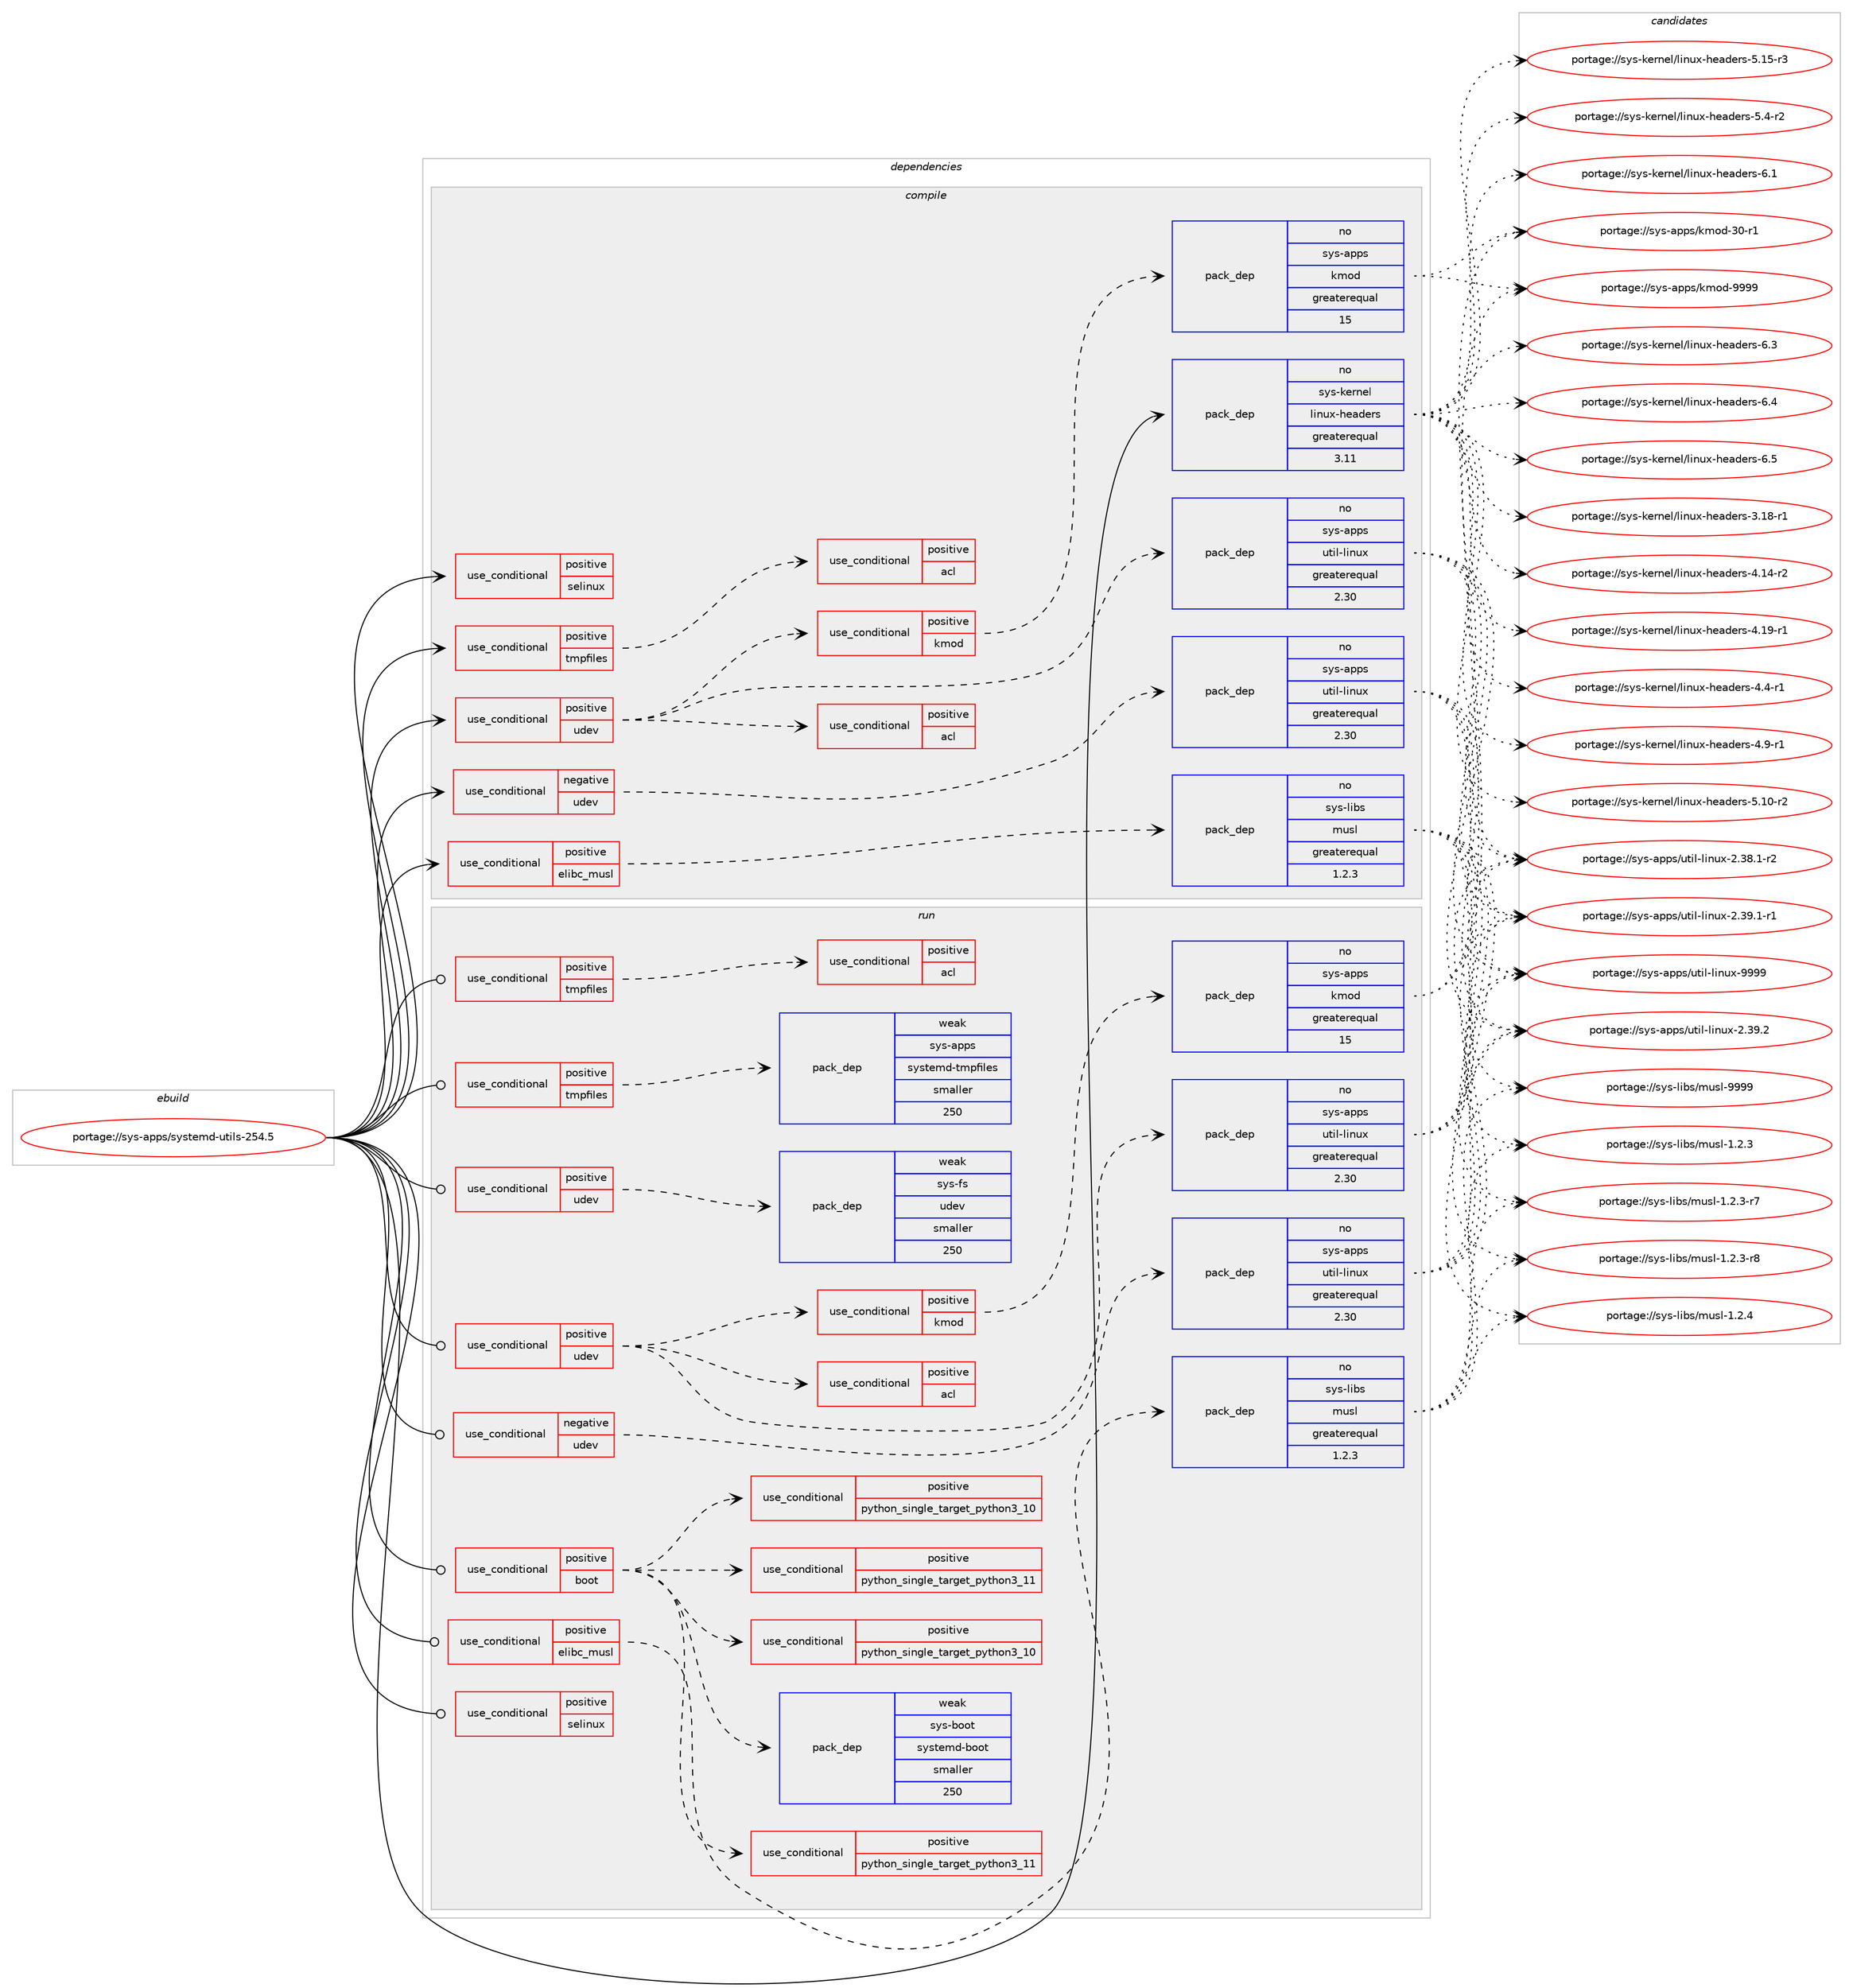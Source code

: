 digraph prolog {

# *************
# Graph options
# *************

newrank=true;
concentrate=true;
compound=true;
graph [rankdir=LR,fontname=Helvetica,fontsize=10,ranksep=1.5];#, ranksep=2.5, nodesep=0.2];
edge  [arrowhead=vee];
node  [fontname=Helvetica,fontsize=10];

# **********
# The ebuild
# **********

subgraph cluster_leftcol {
color=gray;
rank=same;
label=<<i>ebuild</i>>;
id [label="portage://sys-apps/systemd-utils-254.5", color=red, width=4, href="../sys-apps/systemd-utils-254.5.svg"];
}

# ****************
# The dependencies
# ****************

subgraph cluster_midcol {
color=gray;
label=<<i>dependencies</i>>;
subgraph cluster_compile {
fillcolor="#eeeeee";
style=filled;
label=<<i>compile</i>>;
subgraph cond389 {
dependency655 [label=<<TABLE BORDER="0" CELLBORDER="1" CELLSPACING="0" CELLPADDING="4"><TR><TD ROWSPAN="3" CELLPADDING="10">use_conditional</TD></TR><TR><TD>negative</TD></TR><TR><TD>udev</TD></TR></TABLE>>, shape=none, color=red];
subgraph pack265 {
dependency656 [label=<<TABLE BORDER="0" CELLBORDER="1" CELLSPACING="0" CELLPADDING="4" WIDTH="220"><TR><TD ROWSPAN="6" CELLPADDING="30">pack_dep</TD></TR><TR><TD WIDTH="110">no</TD></TR><TR><TD>sys-apps</TD></TR><TR><TD>util-linux</TD></TR><TR><TD>greaterequal</TD></TR><TR><TD>2.30</TD></TR></TABLE>>, shape=none, color=blue];
}
dependency655:e -> dependency656:w [weight=20,style="dashed",arrowhead="vee"];
# *** BEGIN UNKNOWN DEPENDENCY TYPE (TODO) ***
# dependency655 -> package_dependency(portage://sys-apps/systemd-utils-254.5,install,no,sys-libs,libcap,none,[,,],[slot(0),equal],[])
# *** END UNKNOWN DEPENDENCY TYPE (TODO) ***

# *** BEGIN UNKNOWN DEPENDENCY TYPE (TODO) ***
# dependency655 -> package_dependency(portage://sys-apps/systemd-utils-254.5,install,no,virtual,libcrypt,none,[,,],any_same_slot,[])
# *** END UNKNOWN DEPENDENCY TYPE (TODO) ***

}
id:e -> dependency655:w [weight=20,style="solid",arrowhead="vee"];
subgraph cond390 {
dependency657 [label=<<TABLE BORDER="0" CELLBORDER="1" CELLSPACING="0" CELLPADDING="4"><TR><TD ROWSPAN="3" CELLPADDING="10">use_conditional</TD></TR><TR><TD>positive</TD></TR><TR><TD>elibc_musl</TD></TR></TABLE>>, shape=none, color=red];
subgraph pack266 {
dependency658 [label=<<TABLE BORDER="0" CELLBORDER="1" CELLSPACING="0" CELLPADDING="4" WIDTH="220"><TR><TD ROWSPAN="6" CELLPADDING="30">pack_dep</TD></TR><TR><TD WIDTH="110">no</TD></TR><TR><TD>sys-libs</TD></TR><TR><TD>musl</TD></TR><TR><TD>greaterequal</TD></TR><TR><TD>1.2.3</TD></TR></TABLE>>, shape=none, color=blue];
}
dependency657:e -> dependency658:w [weight=20,style="dashed",arrowhead="vee"];
}
id:e -> dependency657:w [weight=20,style="solid",arrowhead="vee"];
subgraph cond391 {
dependency659 [label=<<TABLE BORDER="0" CELLBORDER="1" CELLSPACING="0" CELLPADDING="4"><TR><TD ROWSPAN="3" CELLPADDING="10">use_conditional</TD></TR><TR><TD>positive</TD></TR><TR><TD>selinux</TD></TR></TABLE>>, shape=none, color=red];
# *** BEGIN UNKNOWN DEPENDENCY TYPE (TODO) ***
# dependency659 -> package_dependency(portage://sys-apps/systemd-utils-254.5,install,no,sys-libs,libselinux,none,[,,],[slot(0),equal],[])
# *** END UNKNOWN DEPENDENCY TYPE (TODO) ***

}
id:e -> dependency659:w [weight=20,style="solid",arrowhead="vee"];
subgraph cond392 {
dependency660 [label=<<TABLE BORDER="0" CELLBORDER="1" CELLSPACING="0" CELLPADDING="4"><TR><TD ROWSPAN="3" CELLPADDING="10">use_conditional</TD></TR><TR><TD>positive</TD></TR><TR><TD>tmpfiles</TD></TR></TABLE>>, shape=none, color=red];
subgraph cond393 {
dependency661 [label=<<TABLE BORDER="0" CELLBORDER="1" CELLSPACING="0" CELLPADDING="4"><TR><TD ROWSPAN="3" CELLPADDING="10">use_conditional</TD></TR><TR><TD>positive</TD></TR><TR><TD>acl</TD></TR></TABLE>>, shape=none, color=red];
# *** BEGIN UNKNOWN DEPENDENCY TYPE (TODO) ***
# dependency661 -> package_dependency(portage://sys-apps/systemd-utils-254.5,install,no,sys-apps,acl,none,[,,],[slot(0),equal],[])
# *** END UNKNOWN DEPENDENCY TYPE (TODO) ***

}
dependency660:e -> dependency661:w [weight=20,style="dashed",arrowhead="vee"];
}
id:e -> dependency660:w [weight=20,style="solid",arrowhead="vee"];
subgraph cond394 {
dependency662 [label=<<TABLE BORDER="0" CELLBORDER="1" CELLSPACING="0" CELLPADDING="4"><TR><TD ROWSPAN="3" CELLPADDING="10">use_conditional</TD></TR><TR><TD>positive</TD></TR><TR><TD>udev</TD></TR></TABLE>>, shape=none, color=red];
subgraph pack267 {
dependency663 [label=<<TABLE BORDER="0" CELLBORDER="1" CELLSPACING="0" CELLPADDING="4" WIDTH="220"><TR><TD ROWSPAN="6" CELLPADDING="30">pack_dep</TD></TR><TR><TD WIDTH="110">no</TD></TR><TR><TD>sys-apps</TD></TR><TR><TD>util-linux</TD></TR><TR><TD>greaterequal</TD></TR><TR><TD>2.30</TD></TR></TABLE>>, shape=none, color=blue];
}
dependency662:e -> dependency663:w [weight=20,style="dashed",arrowhead="vee"];
# *** BEGIN UNKNOWN DEPENDENCY TYPE (TODO) ***
# dependency662 -> package_dependency(portage://sys-apps/systemd-utils-254.5,install,no,sys-libs,libcap,none,[,,],[slot(0),equal],[use(optenable(abi_x86_32),negative),use(optenable(abi_x86_64),negative),use(optenable(abi_x86_x32),negative),use(optenable(abi_mips_n32),negative),use(optenable(abi_mips_n64),negative),use(optenable(abi_mips_o32),negative),use(optenable(abi_s390_32),negative),use(optenable(abi_s390_64),negative)])
# *** END UNKNOWN DEPENDENCY TYPE (TODO) ***

# *** BEGIN UNKNOWN DEPENDENCY TYPE (TODO) ***
# dependency662 -> package_dependency(portage://sys-apps/systemd-utils-254.5,install,no,virtual,libcrypt,none,[,,],any_same_slot,[use(optenable(abi_x86_32),negative),use(optenable(abi_x86_64),negative),use(optenable(abi_x86_x32),negative),use(optenable(abi_mips_n32),negative),use(optenable(abi_mips_n64),negative),use(optenable(abi_mips_o32),negative),use(optenable(abi_s390_32),negative),use(optenable(abi_s390_64),negative)])
# *** END UNKNOWN DEPENDENCY TYPE (TODO) ***

subgraph cond395 {
dependency664 [label=<<TABLE BORDER="0" CELLBORDER="1" CELLSPACING="0" CELLPADDING="4"><TR><TD ROWSPAN="3" CELLPADDING="10">use_conditional</TD></TR><TR><TD>positive</TD></TR><TR><TD>acl</TD></TR></TABLE>>, shape=none, color=red];
# *** BEGIN UNKNOWN DEPENDENCY TYPE (TODO) ***
# dependency664 -> package_dependency(portage://sys-apps/systemd-utils-254.5,install,no,sys-apps,acl,none,[,,],[slot(0),equal],[])
# *** END UNKNOWN DEPENDENCY TYPE (TODO) ***

}
dependency662:e -> dependency664:w [weight=20,style="dashed",arrowhead="vee"];
subgraph cond396 {
dependency665 [label=<<TABLE BORDER="0" CELLBORDER="1" CELLSPACING="0" CELLPADDING="4"><TR><TD ROWSPAN="3" CELLPADDING="10">use_conditional</TD></TR><TR><TD>positive</TD></TR><TR><TD>kmod</TD></TR></TABLE>>, shape=none, color=red];
subgraph pack268 {
dependency666 [label=<<TABLE BORDER="0" CELLBORDER="1" CELLSPACING="0" CELLPADDING="4" WIDTH="220"><TR><TD ROWSPAN="6" CELLPADDING="30">pack_dep</TD></TR><TR><TD WIDTH="110">no</TD></TR><TR><TD>sys-apps</TD></TR><TR><TD>kmod</TD></TR><TR><TD>greaterequal</TD></TR><TR><TD>15</TD></TR></TABLE>>, shape=none, color=blue];
}
dependency665:e -> dependency666:w [weight=20,style="dashed",arrowhead="vee"];
}
dependency662:e -> dependency665:w [weight=20,style="dashed",arrowhead="vee"];
}
id:e -> dependency662:w [weight=20,style="solid",arrowhead="vee"];
subgraph pack269 {
dependency667 [label=<<TABLE BORDER="0" CELLBORDER="1" CELLSPACING="0" CELLPADDING="4" WIDTH="220"><TR><TD ROWSPAN="6" CELLPADDING="30">pack_dep</TD></TR><TR><TD WIDTH="110">no</TD></TR><TR><TD>sys-kernel</TD></TR><TR><TD>linux-headers</TD></TR><TR><TD>greaterequal</TD></TR><TR><TD>3.11</TD></TR></TABLE>>, shape=none, color=blue];
}
id:e -> dependency667:w [weight=20,style="solid",arrowhead="vee"];
}
subgraph cluster_compileandrun {
fillcolor="#eeeeee";
style=filled;
label=<<i>compile and run</i>>;
}
subgraph cluster_run {
fillcolor="#eeeeee";
style=filled;
label=<<i>run</i>>;
subgraph cond397 {
dependency668 [label=<<TABLE BORDER="0" CELLBORDER="1" CELLSPACING="0" CELLPADDING="4"><TR><TD ROWSPAN="3" CELLPADDING="10">use_conditional</TD></TR><TR><TD>negative</TD></TR><TR><TD>udev</TD></TR></TABLE>>, shape=none, color=red];
subgraph pack270 {
dependency669 [label=<<TABLE BORDER="0" CELLBORDER="1" CELLSPACING="0" CELLPADDING="4" WIDTH="220"><TR><TD ROWSPAN="6" CELLPADDING="30">pack_dep</TD></TR><TR><TD WIDTH="110">no</TD></TR><TR><TD>sys-apps</TD></TR><TR><TD>util-linux</TD></TR><TR><TD>greaterequal</TD></TR><TR><TD>2.30</TD></TR></TABLE>>, shape=none, color=blue];
}
dependency668:e -> dependency669:w [weight=20,style="dashed",arrowhead="vee"];
# *** BEGIN UNKNOWN DEPENDENCY TYPE (TODO) ***
# dependency668 -> package_dependency(portage://sys-apps/systemd-utils-254.5,run,no,sys-libs,libcap,none,[,,],[slot(0),equal],[])
# *** END UNKNOWN DEPENDENCY TYPE (TODO) ***

# *** BEGIN UNKNOWN DEPENDENCY TYPE (TODO) ***
# dependency668 -> package_dependency(portage://sys-apps/systemd-utils-254.5,run,no,virtual,libcrypt,none,[,,],any_same_slot,[])
# *** END UNKNOWN DEPENDENCY TYPE (TODO) ***

}
id:e -> dependency668:w [weight=20,style="solid",arrowhead="odot"];
subgraph cond398 {
dependency670 [label=<<TABLE BORDER="0" CELLBORDER="1" CELLSPACING="0" CELLPADDING="4"><TR><TD ROWSPAN="3" CELLPADDING="10">use_conditional</TD></TR><TR><TD>positive</TD></TR><TR><TD>boot</TD></TR></TABLE>>, shape=none, color=red];
subgraph pack271 {
dependency671 [label=<<TABLE BORDER="0" CELLBORDER="1" CELLSPACING="0" CELLPADDING="4" WIDTH="220"><TR><TD ROWSPAN="6" CELLPADDING="30">pack_dep</TD></TR><TR><TD WIDTH="110">weak</TD></TR><TR><TD>sys-boot</TD></TR><TR><TD>systemd-boot</TD></TR><TR><TD>smaller</TD></TR><TR><TD>250</TD></TR></TABLE>>, shape=none, color=blue];
}
dependency670:e -> dependency671:w [weight=20,style="dashed",arrowhead="vee"];
subgraph cond399 {
dependency672 [label=<<TABLE BORDER="0" CELLBORDER="1" CELLSPACING="0" CELLPADDING="4"><TR><TD ROWSPAN="3" CELLPADDING="10">use_conditional</TD></TR><TR><TD>positive</TD></TR><TR><TD>python_single_target_python3_10</TD></TR></TABLE>>, shape=none, color=red];
# *** BEGIN UNKNOWN DEPENDENCY TYPE (TODO) ***
# dependency672 -> package_dependency(portage://sys-apps/systemd-utils-254.5,run,no,dev-lang,python,none,[,,],[slot(3.10)],[])
# *** END UNKNOWN DEPENDENCY TYPE (TODO) ***

}
dependency670:e -> dependency672:w [weight=20,style="dashed",arrowhead="vee"];
subgraph cond400 {
dependency673 [label=<<TABLE BORDER="0" CELLBORDER="1" CELLSPACING="0" CELLPADDING="4"><TR><TD ROWSPAN="3" CELLPADDING="10">use_conditional</TD></TR><TR><TD>positive</TD></TR><TR><TD>python_single_target_python3_11</TD></TR></TABLE>>, shape=none, color=red];
# *** BEGIN UNKNOWN DEPENDENCY TYPE (TODO) ***
# dependency673 -> package_dependency(portage://sys-apps/systemd-utils-254.5,run,no,dev-lang,python,none,[,,],[slot(3.11)],[])
# *** END UNKNOWN DEPENDENCY TYPE (TODO) ***

}
dependency670:e -> dependency673:w [weight=20,style="dashed",arrowhead="vee"];
subgraph cond401 {
dependency674 [label=<<TABLE BORDER="0" CELLBORDER="1" CELLSPACING="0" CELLPADDING="4"><TR><TD ROWSPAN="3" CELLPADDING="10">use_conditional</TD></TR><TR><TD>positive</TD></TR><TR><TD>python_single_target_python3_10</TD></TR></TABLE>>, shape=none, color=red];
# *** BEGIN UNKNOWN DEPENDENCY TYPE (TODO) ***
# dependency674 -> package_dependency(portage://sys-apps/systemd-utils-254.5,run,no,dev-python,pefile,none,[,,],[],[use(enable(python_targets_python3_10),negative)])
# *** END UNKNOWN DEPENDENCY TYPE (TODO) ***

}
dependency670:e -> dependency674:w [weight=20,style="dashed",arrowhead="vee"];
subgraph cond402 {
dependency675 [label=<<TABLE BORDER="0" CELLBORDER="1" CELLSPACING="0" CELLPADDING="4"><TR><TD ROWSPAN="3" CELLPADDING="10">use_conditional</TD></TR><TR><TD>positive</TD></TR><TR><TD>python_single_target_python3_11</TD></TR></TABLE>>, shape=none, color=red];
# *** BEGIN UNKNOWN DEPENDENCY TYPE (TODO) ***
# dependency675 -> package_dependency(portage://sys-apps/systemd-utils-254.5,run,no,dev-python,pefile,none,[,,],[],[use(enable(python_targets_python3_11),negative)])
# *** END UNKNOWN DEPENDENCY TYPE (TODO) ***

}
dependency670:e -> dependency675:w [weight=20,style="dashed",arrowhead="vee"];
}
id:e -> dependency670:w [weight=20,style="solid",arrowhead="odot"];
subgraph cond403 {
dependency676 [label=<<TABLE BORDER="0" CELLBORDER="1" CELLSPACING="0" CELLPADDING="4"><TR><TD ROWSPAN="3" CELLPADDING="10">use_conditional</TD></TR><TR><TD>positive</TD></TR><TR><TD>elibc_musl</TD></TR></TABLE>>, shape=none, color=red];
subgraph pack272 {
dependency677 [label=<<TABLE BORDER="0" CELLBORDER="1" CELLSPACING="0" CELLPADDING="4" WIDTH="220"><TR><TD ROWSPAN="6" CELLPADDING="30">pack_dep</TD></TR><TR><TD WIDTH="110">no</TD></TR><TR><TD>sys-libs</TD></TR><TR><TD>musl</TD></TR><TR><TD>greaterequal</TD></TR><TR><TD>1.2.3</TD></TR></TABLE>>, shape=none, color=blue];
}
dependency676:e -> dependency677:w [weight=20,style="dashed",arrowhead="vee"];
}
id:e -> dependency676:w [weight=20,style="solid",arrowhead="odot"];
subgraph cond404 {
dependency678 [label=<<TABLE BORDER="0" CELLBORDER="1" CELLSPACING="0" CELLPADDING="4"><TR><TD ROWSPAN="3" CELLPADDING="10">use_conditional</TD></TR><TR><TD>positive</TD></TR><TR><TD>selinux</TD></TR></TABLE>>, shape=none, color=red];
# *** BEGIN UNKNOWN DEPENDENCY TYPE (TODO) ***
# dependency678 -> package_dependency(portage://sys-apps/systemd-utils-254.5,run,no,sys-libs,libselinux,none,[,,],[slot(0),equal],[])
# *** END UNKNOWN DEPENDENCY TYPE (TODO) ***

}
id:e -> dependency678:w [weight=20,style="solid",arrowhead="odot"];
subgraph cond405 {
dependency679 [label=<<TABLE BORDER="0" CELLBORDER="1" CELLSPACING="0" CELLPADDING="4"><TR><TD ROWSPAN="3" CELLPADDING="10">use_conditional</TD></TR><TR><TD>positive</TD></TR><TR><TD>tmpfiles</TD></TR></TABLE>>, shape=none, color=red];
subgraph cond406 {
dependency680 [label=<<TABLE BORDER="0" CELLBORDER="1" CELLSPACING="0" CELLPADDING="4"><TR><TD ROWSPAN="3" CELLPADDING="10">use_conditional</TD></TR><TR><TD>positive</TD></TR><TR><TD>acl</TD></TR></TABLE>>, shape=none, color=red];
# *** BEGIN UNKNOWN DEPENDENCY TYPE (TODO) ***
# dependency680 -> package_dependency(portage://sys-apps/systemd-utils-254.5,run,no,sys-apps,acl,none,[,,],[slot(0),equal],[])
# *** END UNKNOWN DEPENDENCY TYPE (TODO) ***

}
dependency679:e -> dependency680:w [weight=20,style="dashed",arrowhead="vee"];
}
id:e -> dependency679:w [weight=20,style="solid",arrowhead="odot"];
subgraph cond407 {
dependency681 [label=<<TABLE BORDER="0" CELLBORDER="1" CELLSPACING="0" CELLPADDING="4"><TR><TD ROWSPAN="3" CELLPADDING="10">use_conditional</TD></TR><TR><TD>positive</TD></TR><TR><TD>tmpfiles</TD></TR></TABLE>>, shape=none, color=red];
subgraph pack273 {
dependency682 [label=<<TABLE BORDER="0" CELLBORDER="1" CELLSPACING="0" CELLPADDING="4" WIDTH="220"><TR><TD ROWSPAN="6" CELLPADDING="30">pack_dep</TD></TR><TR><TD WIDTH="110">weak</TD></TR><TR><TD>sys-apps</TD></TR><TR><TD>systemd-tmpfiles</TD></TR><TR><TD>smaller</TD></TR><TR><TD>250</TD></TR></TABLE>>, shape=none, color=blue];
}
dependency681:e -> dependency682:w [weight=20,style="dashed",arrowhead="vee"];
}
id:e -> dependency681:w [weight=20,style="solid",arrowhead="odot"];
subgraph cond408 {
dependency683 [label=<<TABLE BORDER="0" CELLBORDER="1" CELLSPACING="0" CELLPADDING="4"><TR><TD ROWSPAN="3" CELLPADDING="10">use_conditional</TD></TR><TR><TD>positive</TD></TR><TR><TD>udev</TD></TR></TABLE>>, shape=none, color=red];
# *** BEGIN UNKNOWN DEPENDENCY TYPE (TODO) ***
# dependency683 -> package_dependency(portage://sys-apps/systemd-utils-254.5,run,no,acct-group,audio,none,[,,],[],[])
# *** END UNKNOWN DEPENDENCY TYPE (TODO) ***

# *** BEGIN UNKNOWN DEPENDENCY TYPE (TODO) ***
# dependency683 -> package_dependency(portage://sys-apps/systemd-utils-254.5,run,no,acct-group,cdrom,none,[,,],[],[])
# *** END UNKNOWN DEPENDENCY TYPE (TODO) ***

# *** BEGIN UNKNOWN DEPENDENCY TYPE (TODO) ***
# dependency683 -> package_dependency(portage://sys-apps/systemd-utils-254.5,run,no,acct-group,dialout,none,[,,],[],[])
# *** END UNKNOWN DEPENDENCY TYPE (TODO) ***

# *** BEGIN UNKNOWN DEPENDENCY TYPE (TODO) ***
# dependency683 -> package_dependency(portage://sys-apps/systemd-utils-254.5,run,no,acct-group,disk,none,[,,],[],[])
# *** END UNKNOWN DEPENDENCY TYPE (TODO) ***

# *** BEGIN UNKNOWN DEPENDENCY TYPE (TODO) ***
# dependency683 -> package_dependency(portage://sys-apps/systemd-utils-254.5,run,no,acct-group,floppy,none,[,,],[],[])
# *** END UNKNOWN DEPENDENCY TYPE (TODO) ***

# *** BEGIN UNKNOWN DEPENDENCY TYPE (TODO) ***
# dependency683 -> package_dependency(portage://sys-apps/systemd-utils-254.5,run,no,acct-group,input,none,[,,],[],[])
# *** END UNKNOWN DEPENDENCY TYPE (TODO) ***

# *** BEGIN UNKNOWN DEPENDENCY TYPE (TODO) ***
# dependency683 -> package_dependency(portage://sys-apps/systemd-utils-254.5,run,no,acct-group,kmem,none,[,,],[],[])
# *** END UNKNOWN DEPENDENCY TYPE (TODO) ***

# *** BEGIN UNKNOWN DEPENDENCY TYPE (TODO) ***
# dependency683 -> package_dependency(portage://sys-apps/systemd-utils-254.5,run,no,acct-group,kvm,none,[,,],[],[])
# *** END UNKNOWN DEPENDENCY TYPE (TODO) ***

# *** BEGIN UNKNOWN DEPENDENCY TYPE (TODO) ***
# dependency683 -> package_dependency(portage://sys-apps/systemd-utils-254.5,run,no,acct-group,lp,none,[,,],[],[])
# *** END UNKNOWN DEPENDENCY TYPE (TODO) ***

# *** BEGIN UNKNOWN DEPENDENCY TYPE (TODO) ***
# dependency683 -> package_dependency(portage://sys-apps/systemd-utils-254.5,run,no,acct-group,render,none,[,,],[],[])
# *** END UNKNOWN DEPENDENCY TYPE (TODO) ***

# *** BEGIN UNKNOWN DEPENDENCY TYPE (TODO) ***
# dependency683 -> package_dependency(portage://sys-apps/systemd-utils-254.5,run,no,acct-group,sgx,none,[,,],[],[])
# *** END UNKNOWN DEPENDENCY TYPE (TODO) ***

# *** BEGIN UNKNOWN DEPENDENCY TYPE (TODO) ***
# dependency683 -> package_dependency(portage://sys-apps/systemd-utils-254.5,run,no,acct-group,tape,none,[,,],[],[])
# *** END UNKNOWN DEPENDENCY TYPE (TODO) ***

# *** BEGIN UNKNOWN DEPENDENCY TYPE (TODO) ***
# dependency683 -> package_dependency(portage://sys-apps/systemd-utils-254.5,run,no,acct-group,tty,none,[,,],[],[])
# *** END UNKNOWN DEPENDENCY TYPE (TODO) ***

# *** BEGIN UNKNOWN DEPENDENCY TYPE (TODO) ***
# dependency683 -> package_dependency(portage://sys-apps/systemd-utils-254.5,run,no,acct-group,usb,none,[,,],[],[])
# *** END UNKNOWN DEPENDENCY TYPE (TODO) ***

# *** BEGIN UNKNOWN DEPENDENCY TYPE (TODO) ***
# dependency683 -> package_dependency(portage://sys-apps/systemd-utils-254.5,run,no,acct-group,video,none,[,,],[],[])
# *** END UNKNOWN DEPENDENCY TYPE (TODO) ***

# *** BEGIN UNKNOWN DEPENDENCY TYPE (TODO) ***
# dependency683 -> package_dependency(portage://sys-apps/systemd-utils-254.5,run,weak,sys-apps,gentoo-systemd-integration,none,[,,],[],[])
# *** END UNKNOWN DEPENDENCY TYPE (TODO) ***

# *** BEGIN UNKNOWN DEPENDENCY TYPE (TODO) ***
# dependency683 -> package_dependency(portage://sys-apps/systemd-utils-254.5,run,weak,sys-apps,hwids,none,[,,],[],[use(enable(udev),none)])
# *** END UNKNOWN DEPENDENCY TYPE (TODO) ***

subgraph pack274 {
dependency684 [label=<<TABLE BORDER="0" CELLBORDER="1" CELLSPACING="0" CELLPADDING="4" WIDTH="220"><TR><TD ROWSPAN="6" CELLPADDING="30">pack_dep</TD></TR><TR><TD WIDTH="110">weak</TD></TR><TR><TD>sys-fs</TD></TR><TR><TD>udev</TD></TR><TR><TD>smaller</TD></TR><TR><TD>250</TD></TR></TABLE>>, shape=none, color=blue];
}
dependency683:e -> dependency684:w [weight=20,style="dashed",arrowhead="vee"];
# *** BEGIN UNKNOWN DEPENDENCY TYPE (TODO) ***
# dependency683 -> package_dependency(portage://sys-apps/systemd-utils-254.5,run,weak,sys-fs,eudev,none,[,,],[],[])
# *** END UNKNOWN DEPENDENCY TYPE (TODO) ***

}
id:e -> dependency683:w [weight=20,style="solid",arrowhead="odot"];
subgraph cond409 {
dependency685 [label=<<TABLE BORDER="0" CELLBORDER="1" CELLSPACING="0" CELLPADDING="4"><TR><TD ROWSPAN="3" CELLPADDING="10">use_conditional</TD></TR><TR><TD>positive</TD></TR><TR><TD>udev</TD></TR></TABLE>>, shape=none, color=red];
subgraph pack275 {
dependency686 [label=<<TABLE BORDER="0" CELLBORDER="1" CELLSPACING="0" CELLPADDING="4" WIDTH="220"><TR><TD ROWSPAN="6" CELLPADDING="30">pack_dep</TD></TR><TR><TD WIDTH="110">no</TD></TR><TR><TD>sys-apps</TD></TR><TR><TD>util-linux</TD></TR><TR><TD>greaterequal</TD></TR><TR><TD>2.30</TD></TR></TABLE>>, shape=none, color=blue];
}
dependency685:e -> dependency686:w [weight=20,style="dashed",arrowhead="vee"];
# *** BEGIN UNKNOWN DEPENDENCY TYPE (TODO) ***
# dependency685 -> package_dependency(portage://sys-apps/systemd-utils-254.5,run,no,sys-libs,libcap,none,[,,],[slot(0),equal],[use(optenable(abi_x86_32),negative),use(optenable(abi_x86_64),negative),use(optenable(abi_x86_x32),negative),use(optenable(abi_mips_n32),negative),use(optenable(abi_mips_n64),negative),use(optenable(abi_mips_o32),negative),use(optenable(abi_s390_32),negative),use(optenable(abi_s390_64),negative)])
# *** END UNKNOWN DEPENDENCY TYPE (TODO) ***

# *** BEGIN UNKNOWN DEPENDENCY TYPE (TODO) ***
# dependency685 -> package_dependency(portage://sys-apps/systemd-utils-254.5,run,no,virtual,libcrypt,none,[,,],any_same_slot,[use(optenable(abi_x86_32),negative),use(optenable(abi_x86_64),negative),use(optenable(abi_x86_x32),negative),use(optenable(abi_mips_n32),negative),use(optenable(abi_mips_n64),negative),use(optenable(abi_mips_o32),negative),use(optenable(abi_s390_32),negative),use(optenable(abi_s390_64),negative)])
# *** END UNKNOWN DEPENDENCY TYPE (TODO) ***

subgraph cond410 {
dependency687 [label=<<TABLE BORDER="0" CELLBORDER="1" CELLSPACING="0" CELLPADDING="4"><TR><TD ROWSPAN="3" CELLPADDING="10">use_conditional</TD></TR><TR><TD>positive</TD></TR><TR><TD>acl</TD></TR></TABLE>>, shape=none, color=red];
# *** BEGIN UNKNOWN DEPENDENCY TYPE (TODO) ***
# dependency687 -> package_dependency(portage://sys-apps/systemd-utils-254.5,run,no,sys-apps,acl,none,[,,],[slot(0),equal],[])
# *** END UNKNOWN DEPENDENCY TYPE (TODO) ***

}
dependency685:e -> dependency687:w [weight=20,style="dashed",arrowhead="vee"];
subgraph cond411 {
dependency688 [label=<<TABLE BORDER="0" CELLBORDER="1" CELLSPACING="0" CELLPADDING="4"><TR><TD ROWSPAN="3" CELLPADDING="10">use_conditional</TD></TR><TR><TD>positive</TD></TR><TR><TD>kmod</TD></TR></TABLE>>, shape=none, color=red];
subgraph pack276 {
dependency689 [label=<<TABLE BORDER="0" CELLBORDER="1" CELLSPACING="0" CELLPADDING="4" WIDTH="220"><TR><TD ROWSPAN="6" CELLPADDING="30">pack_dep</TD></TR><TR><TD WIDTH="110">no</TD></TR><TR><TD>sys-apps</TD></TR><TR><TD>kmod</TD></TR><TR><TD>greaterequal</TD></TR><TR><TD>15</TD></TR></TABLE>>, shape=none, color=blue];
}
dependency688:e -> dependency689:w [weight=20,style="dashed",arrowhead="vee"];
}
dependency685:e -> dependency688:w [weight=20,style="dashed",arrowhead="vee"];
}
id:e -> dependency685:w [weight=20,style="solid",arrowhead="odot"];
# *** BEGIN UNKNOWN DEPENDENCY TYPE (TODO) ***
# id -> package_dependency(portage://sys-apps/systemd-utils-254.5,run,weak,sys-apps,systemd,none,[,,],[],[])
# *** END UNKNOWN DEPENDENCY TYPE (TODO) ***

}
}

# **************
# The candidates
# **************

subgraph cluster_choices {
rank=same;
color=gray;
label=<<i>candidates</i>>;

subgraph choice265 {
color=black;
nodesep=1;
choice11512111545971121121154711711610510845108105110117120455046515646494511450 [label="portage://sys-apps/util-linux-2.38.1-r2", color=red, width=4,href="../sys-apps/util-linux-2.38.1-r2.svg"];
choice11512111545971121121154711711610510845108105110117120455046515746494511449 [label="portage://sys-apps/util-linux-2.39.1-r1", color=red, width=4,href="../sys-apps/util-linux-2.39.1-r1.svg"];
choice1151211154597112112115471171161051084510810511011712045504651574650 [label="portage://sys-apps/util-linux-2.39.2", color=red, width=4,href="../sys-apps/util-linux-2.39.2.svg"];
choice115121115459711211211547117116105108451081051101171204557575757 [label="portage://sys-apps/util-linux-9999", color=red, width=4,href="../sys-apps/util-linux-9999.svg"];
dependency656:e -> choice11512111545971121121154711711610510845108105110117120455046515646494511450:w [style=dotted,weight="100"];
dependency656:e -> choice11512111545971121121154711711610510845108105110117120455046515746494511449:w [style=dotted,weight="100"];
dependency656:e -> choice1151211154597112112115471171161051084510810511011712045504651574650:w [style=dotted,weight="100"];
dependency656:e -> choice115121115459711211211547117116105108451081051101171204557575757:w [style=dotted,weight="100"];
}
subgraph choice266 {
color=black;
nodesep=1;
choice115121115451081059811547109117115108454946504651 [label="portage://sys-libs/musl-1.2.3", color=red, width=4,href="../sys-libs/musl-1.2.3.svg"];
choice1151211154510810598115471091171151084549465046514511455 [label="portage://sys-libs/musl-1.2.3-r7", color=red, width=4,href="../sys-libs/musl-1.2.3-r7.svg"];
choice1151211154510810598115471091171151084549465046514511456 [label="portage://sys-libs/musl-1.2.3-r8", color=red, width=4,href="../sys-libs/musl-1.2.3-r8.svg"];
choice115121115451081059811547109117115108454946504652 [label="portage://sys-libs/musl-1.2.4", color=red, width=4,href="../sys-libs/musl-1.2.4.svg"];
choice1151211154510810598115471091171151084557575757 [label="portage://sys-libs/musl-9999", color=red, width=4,href="../sys-libs/musl-9999.svg"];
dependency658:e -> choice115121115451081059811547109117115108454946504651:w [style=dotted,weight="100"];
dependency658:e -> choice1151211154510810598115471091171151084549465046514511455:w [style=dotted,weight="100"];
dependency658:e -> choice1151211154510810598115471091171151084549465046514511456:w [style=dotted,weight="100"];
dependency658:e -> choice115121115451081059811547109117115108454946504652:w [style=dotted,weight="100"];
dependency658:e -> choice1151211154510810598115471091171151084557575757:w [style=dotted,weight="100"];
}
subgraph choice267 {
color=black;
nodesep=1;
choice11512111545971121121154711711610510845108105110117120455046515646494511450 [label="portage://sys-apps/util-linux-2.38.1-r2", color=red, width=4,href="../sys-apps/util-linux-2.38.1-r2.svg"];
choice11512111545971121121154711711610510845108105110117120455046515746494511449 [label="portage://sys-apps/util-linux-2.39.1-r1", color=red, width=4,href="../sys-apps/util-linux-2.39.1-r1.svg"];
choice1151211154597112112115471171161051084510810511011712045504651574650 [label="portage://sys-apps/util-linux-2.39.2", color=red, width=4,href="../sys-apps/util-linux-2.39.2.svg"];
choice115121115459711211211547117116105108451081051101171204557575757 [label="portage://sys-apps/util-linux-9999", color=red, width=4,href="../sys-apps/util-linux-9999.svg"];
dependency663:e -> choice11512111545971121121154711711610510845108105110117120455046515646494511450:w [style=dotted,weight="100"];
dependency663:e -> choice11512111545971121121154711711610510845108105110117120455046515746494511449:w [style=dotted,weight="100"];
dependency663:e -> choice1151211154597112112115471171161051084510810511011712045504651574650:w [style=dotted,weight="100"];
dependency663:e -> choice115121115459711211211547117116105108451081051101171204557575757:w [style=dotted,weight="100"];
}
subgraph choice268 {
color=black;
nodesep=1;
choice1151211154597112112115471071091111004551484511449 [label="portage://sys-apps/kmod-30-r1", color=red, width=4,href="../sys-apps/kmod-30-r1.svg"];
choice1151211154597112112115471071091111004557575757 [label="portage://sys-apps/kmod-9999", color=red, width=4,href="../sys-apps/kmod-9999.svg"];
dependency666:e -> choice1151211154597112112115471071091111004551484511449:w [style=dotted,weight="100"];
dependency666:e -> choice1151211154597112112115471071091111004557575757:w [style=dotted,weight="100"];
}
subgraph choice269 {
color=black;
nodesep=1;
choice1151211154510710111411010110847108105110117120451041019710010111411545514649564511449 [label="portage://sys-kernel/linux-headers-3.18-r1", color=red, width=4,href="../sys-kernel/linux-headers-3.18-r1.svg"];
choice1151211154510710111411010110847108105110117120451041019710010111411545524649524511450 [label="portage://sys-kernel/linux-headers-4.14-r2", color=red, width=4,href="../sys-kernel/linux-headers-4.14-r2.svg"];
choice1151211154510710111411010110847108105110117120451041019710010111411545524649574511449 [label="portage://sys-kernel/linux-headers-4.19-r1", color=red, width=4,href="../sys-kernel/linux-headers-4.19-r1.svg"];
choice11512111545107101114110101108471081051101171204510410197100101114115455246524511449 [label="portage://sys-kernel/linux-headers-4.4-r1", color=red, width=4,href="../sys-kernel/linux-headers-4.4-r1.svg"];
choice11512111545107101114110101108471081051101171204510410197100101114115455246574511449 [label="portage://sys-kernel/linux-headers-4.9-r1", color=red, width=4,href="../sys-kernel/linux-headers-4.9-r1.svg"];
choice1151211154510710111411010110847108105110117120451041019710010111411545534649484511450 [label="portage://sys-kernel/linux-headers-5.10-r2", color=red, width=4,href="../sys-kernel/linux-headers-5.10-r2.svg"];
choice1151211154510710111411010110847108105110117120451041019710010111411545534649534511451 [label="portage://sys-kernel/linux-headers-5.15-r3", color=red, width=4,href="../sys-kernel/linux-headers-5.15-r3.svg"];
choice11512111545107101114110101108471081051101171204510410197100101114115455346524511450 [label="portage://sys-kernel/linux-headers-5.4-r2", color=red, width=4,href="../sys-kernel/linux-headers-5.4-r2.svg"];
choice1151211154510710111411010110847108105110117120451041019710010111411545544649 [label="portage://sys-kernel/linux-headers-6.1", color=red, width=4,href="../sys-kernel/linux-headers-6.1.svg"];
choice1151211154510710111411010110847108105110117120451041019710010111411545544651 [label="portage://sys-kernel/linux-headers-6.3", color=red, width=4,href="../sys-kernel/linux-headers-6.3.svg"];
choice1151211154510710111411010110847108105110117120451041019710010111411545544652 [label="portage://sys-kernel/linux-headers-6.4", color=red, width=4,href="../sys-kernel/linux-headers-6.4.svg"];
choice1151211154510710111411010110847108105110117120451041019710010111411545544653 [label="portage://sys-kernel/linux-headers-6.5", color=red, width=4,href="../sys-kernel/linux-headers-6.5.svg"];
dependency667:e -> choice1151211154510710111411010110847108105110117120451041019710010111411545514649564511449:w [style=dotted,weight="100"];
dependency667:e -> choice1151211154510710111411010110847108105110117120451041019710010111411545524649524511450:w [style=dotted,weight="100"];
dependency667:e -> choice1151211154510710111411010110847108105110117120451041019710010111411545524649574511449:w [style=dotted,weight="100"];
dependency667:e -> choice11512111545107101114110101108471081051101171204510410197100101114115455246524511449:w [style=dotted,weight="100"];
dependency667:e -> choice11512111545107101114110101108471081051101171204510410197100101114115455246574511449:w [style=dotted,weight="100"];
dependency667:e -> choice1151211154510710111411010110847108105110117120451041019710010111411545534649484511450:w [style=dotted,weight="100"];
dependency667:e -> choice1151211154510710111411010110847108105110117120451041019710010111411545534649534511451:w [style=dotted,weight="100"];
dependency667:e -> choice11512111545107101114110101108471081051101171204510410197100101114115455346524511450:w [style=dotted,weight="100"];
dependency667:e -> choice1151211154510710111411010110847108105110117120451041019710010111411545544649:w [style=dotted,weight="100"];
dependency667:e -> choice1151211154510710111411010110847108105110117120451041019710010111411545544651:w [style=dotted,weight="100"];
dependency667:e -> choice1151211154510710111411010110847108105110117120451041019710010111411545544652:w [style=dotted,weight="100"];
dependency667:e -> choice1151211154510710111411010110847108105110117120451041019710010111411545544653:w [style=dotted,weight="100"];
}
subgraph choice270 {
color=black;
nodesep=1;
choice11512111545971121121154711711610510845108105110117120455046515646494511450 [label="portage://sys-apps/util-linux-2.38.1-r2", color=red, width=4,href="../sys-apps/util-linux-2.38.1-r2.svg"];
choice11512111545971121121154711711610510845108105110117120455046515746494511449 [label="portage://sys-apps/util-linux-2.39.1-r1", color=red, width=4,href="../sys-apps/util-linux-2.39.1-r1.svg"];
choice1151211154597112112115471171161051084510810511011712045504651574650 [label="portage://sys-apps/util-linux-2.39.2", color=red, width=4,href="../sys-apps/util-linux-2.39.2.svg"];
choice115121115459711211211547117116105108451081051101171204557575757 [label="portage://sys-apps/util-linux-9999", color=red, width=4,href="../sys-apps/util-linux-9999.svg"];
dependency669:e -> choice11512111545971121121154711711610510845108105110117120455046515646494511450:w [style=dotted,weight="100"];
dependency669:e -> choice11512111545971121121154711711610510845108105110117120455046515746494511449:w [style=dotted,weight="100"];
dependency669:e -> choice1151211154597112112115471171161051084510810511011712045504651574650:w [style=dotted,weight="100"];
dependency669:e -> choice115121115459711211211547117116105108451081051101171204557575757:w [style=dotted,weight="100"];
}
subgraph choice271 {
color=black;
nodesep=1;
}
subgraph choice272 {
color=black;
nodesep=1;
choice115121115451081059811547109117115108454946504651 [label="portage://sys-libs/musl-1.2.3", color=red, width=4,href="../sys-libs/musl-1.2.3.svg"];
choice1151211154510810598115471091171151084549465046514511455 [label="portage://sys-libs/musl-1.2.3-r7", color=red, width=4,href="../sys-libs/musl-1.2.3-r7.svg"];
choice1151211154510810598115471091171151084549465046514511456 [label="portage://sys-libs/musl-1.2.3-r8", color=red, width=4,href="../sys-libs/musl-1.2.3-r8.svg"];
choice115121115451081059811547109117115108454946504652 [label="portage://sys-libs/musl-1.2.4", color=red, width=4,href="../sys-libs/musl-1.2.4.svg"];
choice1151211154510810598115471091171151084557575757 [label="portage://sys-libs/musl-9999", color=red, width=4,href="../sys-libs/musl-9999.svg"];
dependency677:e -> choice115121115451081059811547109117115108454946504651:w [style=dotted,weight="100"];
dependency677:e -> choice1151211154510810598115471091171151084549465046514511455:w [style=dotted,weight="100"];
dependency677:e -> choice1151211154510810598115471091171151084549465046514511456:w [style=dotted,weight="100"];
dependency677:e -> choice115121115451081059811547109117115108454946504652:w [style=dotted,weight="100"];
dependency677:e -> choice1151211154510810598115471091171151084557575757:w [style=dotted,weight="100"];
}
subgraph choice273 {
color=black;
nodesep=1;
}
subgraph choice274 {
color=black;
nodesep=1;
}
subgraph choice275 {
color=black;
nodesep=1;
choice11512111545971121121154711711610510845108105110117120455046515646494511450 [label="portage://sys-apps/util-linux-2.38.1-r2", color=red, width=4,href="../sys-apps/util-linux-2.38.1-r2.svg"];
choice11512111545971121121154711711610510845108105110117120455046515746494511449 [label="portage://sys-apps/util-linux-2.39.1-r1", color=red, width=4,href="../sys-apps/util-linux-2.39.1-r1.svg"];
choice1151211154597112112115471171161051084510810511011712045504651574650 [label="portage://sys-apps/util-linux-2.39.2", color=red, width=4,href="../sys-apps/util-linux-2.39.2.svg"];
choice115121115459711211211547117116105108451081051101171204557575757 [label="portage://sys-apps/util-linux-9999", color=red, width=4,href="../sys-apps/util-linux-9999.svg"];
dependency686:e -> choice11512111545971121121154711711610510845108105110117120455046515646494511450:w [style=dotted,weight="100"];
dependency686:e -> choice11512111545971121121154711711610510845108105110117120455046515746494511449:w [style=dotted,weight="100"];
dependency686:e -> choice1151211154597112112115471171161051084510810511011712045504651574650:w [style=dotted,weight="100"];
dependency686:e -> choice115121115459711211211547117116105108451081051101171204557575757:w [style=dotted,weight="100"];
}
subgraph choice276 {
color=black;
nodesep=1;
choice1151211154597112112115471071091111004551484511449 [label="portage://sys-apps/kmod-30-r1", color=red, width=4,href="../sys-apps/kmod-30-r1.svg"];
choice1151211154597112112115471071091111004557575757 [label="portage://sys-apps/kmod-9999", color=red, width=4,href="../sys-apps/kmod-9999.svg"];
dependency689:e -> choice1151211154597112112115471071091111004551484511449:w [style=dotted,weight="100"];
dependency689:e -> choice1151211154597112112115471071091111004557575757:w [style=dotted,weight="100"];
}
}

}
